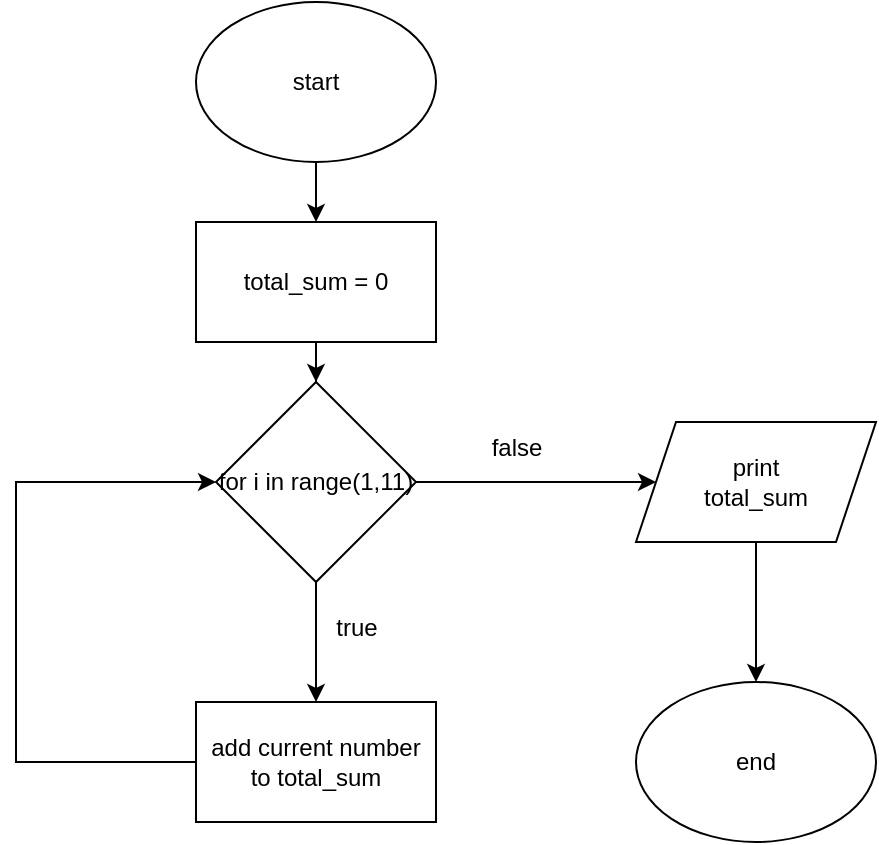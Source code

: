 <mxfile version="24.0.1" type="github">
  <diagram name="Page-1" id="UhqVwHwxGNK04qNiGF0-">
    <mxGraphModel dx="1270" dy="756" grid="1" gridSize="10" guides="1" tooltips="1" connect="1" arrows="1" fold="1" page="1" pageScale="1" pageWidth="827" pageHeight="1169" math="0" shadow="0">
      <root>
        <mxCell id="0" />
        <mxCell id="1" parent="0" />
        <mxCell id="uGKq0k5-A1dVgsjH4IUW-10" style="edgeStyle=orthogonalEdgeStyle;rounded=0;orthogonalLoop=1;jettySize=auto;html=1;exitX=0.5;exitY=1;exitDx=0;exitDy=0;" edge="1" parent="1" source="uGKq0k5-A1dVgsjH4IUW-1" target="uGKq0k5-A1dVgsjH4IUW-5">
          <mxGeometry relative="1" as="geometry" />
        </mxCell>
        <mxCell id="uGKq0k5-A1dVgsjH4IUW-1" value="start" style="ellipse;whiteSpace=wrap;html=1;" vertex="1" parent="1">
          <mxGeometry x="340" y="50" width="120" height="80" as="geometry" />
        </mxCell>
        <mxCell id="uGKq0k5-A1dVgsjH4IUW-2" value="end" style="ellipse;whiteSpace=wrap;html=1;" vertex="1" parent="1">
          <mxGeometry x="560" y="390" width="120" height="80" as="geometry" />
        </mxCell>
        <mxCell id="uGKq0k5-A1dVgsjH4IUW-12" style="edgeStyle=orthogonalEdgeStyle;rounded=0;orthogonalLoop=1;jettySize=auto;html=1;exitX=0.5;exitY=1;exitDx=0;exitDy=0;" edge="1" parent="1" source="uGKq0k5-A1dVgsjH4IUW-3" target="uGKq0k5-A1dVgsjH4IUW-2">
          <mxGeometry relative="1" as="geometry" />
        </mxCell>
        <mxCell id="uGKq0k5-A1dVgsjH4IUW-3" value="print&lt;div&gt;total_sum&lt;/div&gt;" style="shape=parallelogram;perimeter=parallelogramPerimeter;whiteSpace=wrap;html=1;fixedSize=1;" vertex="1" parent="1">
          <mxGeometry x="560" y="260" width="120" height="60" as="geometry" />
        </mxCell>
        <mxCell id="uGKq0k5-A1dVgsjH4IUW-14" style="edgeStyle=orthogonalEdgeStyle;rounded=0;orthogonalLoop=1;jettySize=auto;html=1;entryX=0;entryY=0.5;entryDx=0;entryDy=0;" edge="1" parent="1" source="uGKq0k5-A1dVgsjH4IUW-4" target="uGKq0k5-A1dVgsjH4IUW-6">
          <mxGeometry relative="1" as="geometry">
            <Array as="points">
              <mxPoint x="250" y="430" />
              <mxPoint x="250" y="290" />
            </Array>
          </mxGeometry>
        </mxCell>
        <mxCell id="uGKq0k5-A1dVgsjH4IUW-4" value="add current number to total_sum" style="rounded=0;whiteSpace=wrap;html=1;" vertex="1" parent="1">
          <mxGeometry x="340" y="400" width="120" height="60" as="geometry" />
        </mxCell>
        <mxCell id="uGKq0k5-A1dVgsjH4IUW-9" style="edgeStyle=orthogonalEdgeStyle;rounded=0;orthogonalLoop=1;jettySize=auto;html=1;exitX=0.5;exitY=1;exitDx=0;exitDy=0;" edge="1" parent="1" source="uGKq0k5-A1dVgsjH4IUW-5" target="uGKq0k5-A1dVgsjH4IUW-6">
          <mxGeometry relative="1" as="geometry" />
        </mxCell>
        <mxCell id="uGKq0k5-A1dVgsjH4IUW-5" value="total_sum = 0" style="rounded=0;whiteSpace=wrap;html=1;" vertex="1" parent="1">
          <mxGeometry x="340" y="160" width="120" height="60" as="geometry" />
        </mxCell>
        <mxCell id="uGKq0k5-A1dVgsjH4IUW-7" style="edgeStyle=orthogonalEdgeStyle;rounded=0;orthogonalLoop=1;jettySize=auto;html=1;exitX=0.5;exitY=1;exitDx=0;exitDy=0;entryX=0.5;entryY=0;entryDx=0;entryDy=0;" edge="1" parent="1" source="uGKq0k5-A1dVgsjH4IUW-6" target="uGKq0k5-A1dVgsjH4IUW-4">
          <mxGeometry relative="1" as="geometry" />
        </mxCell>
        <mxCell id="uGKq0k5-A1dVgsjH4IUW-13" style="edgeStyle=orthogonalEdgeStyle;rounded=0;orthogonalLoop=1;jettySize=auto;html=1;exitX=1;exitY=0.5;exitDx=0;exitDy=0;entryX=0;entryY=0.5;entryDx=0;entryDy=0;" edge="1" parent="1" source="uGKq0k5-A1dVgsjH4IUW-6" target="uGKq0k5-A1dVgsjH4IUW-3">
          <mxGeometry relative="1" as="geometry" />
        </mxCell>
        <mxCell id="uGKq0k5-A1dVgsjH4IUW-6" value="for i in range(1,11)" style="rhombus;whiteSpace=wrap;html=1;" vertex="1" parent="1">
          <mxGeometry x="350" y="240" width="100" height="100" as="geometry" />
        </mxCell>
        <mxCell id="uGKq0k5-A1dVgsjH4IUW-8" value="true" style="text;html=1;align=center;verticalAlign=middle;resizable=0;points=[];autosize=1;strokeColor=none;fillColor=none;" vertex="1" parent="1">
          <mxGeometry x="400" y="348" width="40" height="30" as="geometry" />
        </mxCell>
        <mxCell id="uGKq0k5-A1dVgsjH4IUW-18" value="false" style="text;html=1;align=center;verticalAlign=middle;resizable=0;points=[];autosize=1;strokeColor=none;fillColor=none;" vertex="1" parent="1">
          <mxGeometry x="475" y="258" width="50" height="30" as="geometry" />
        </mxCell>
      </root>
    </mxGraphModel>
  </diagram>
</mxfile>
